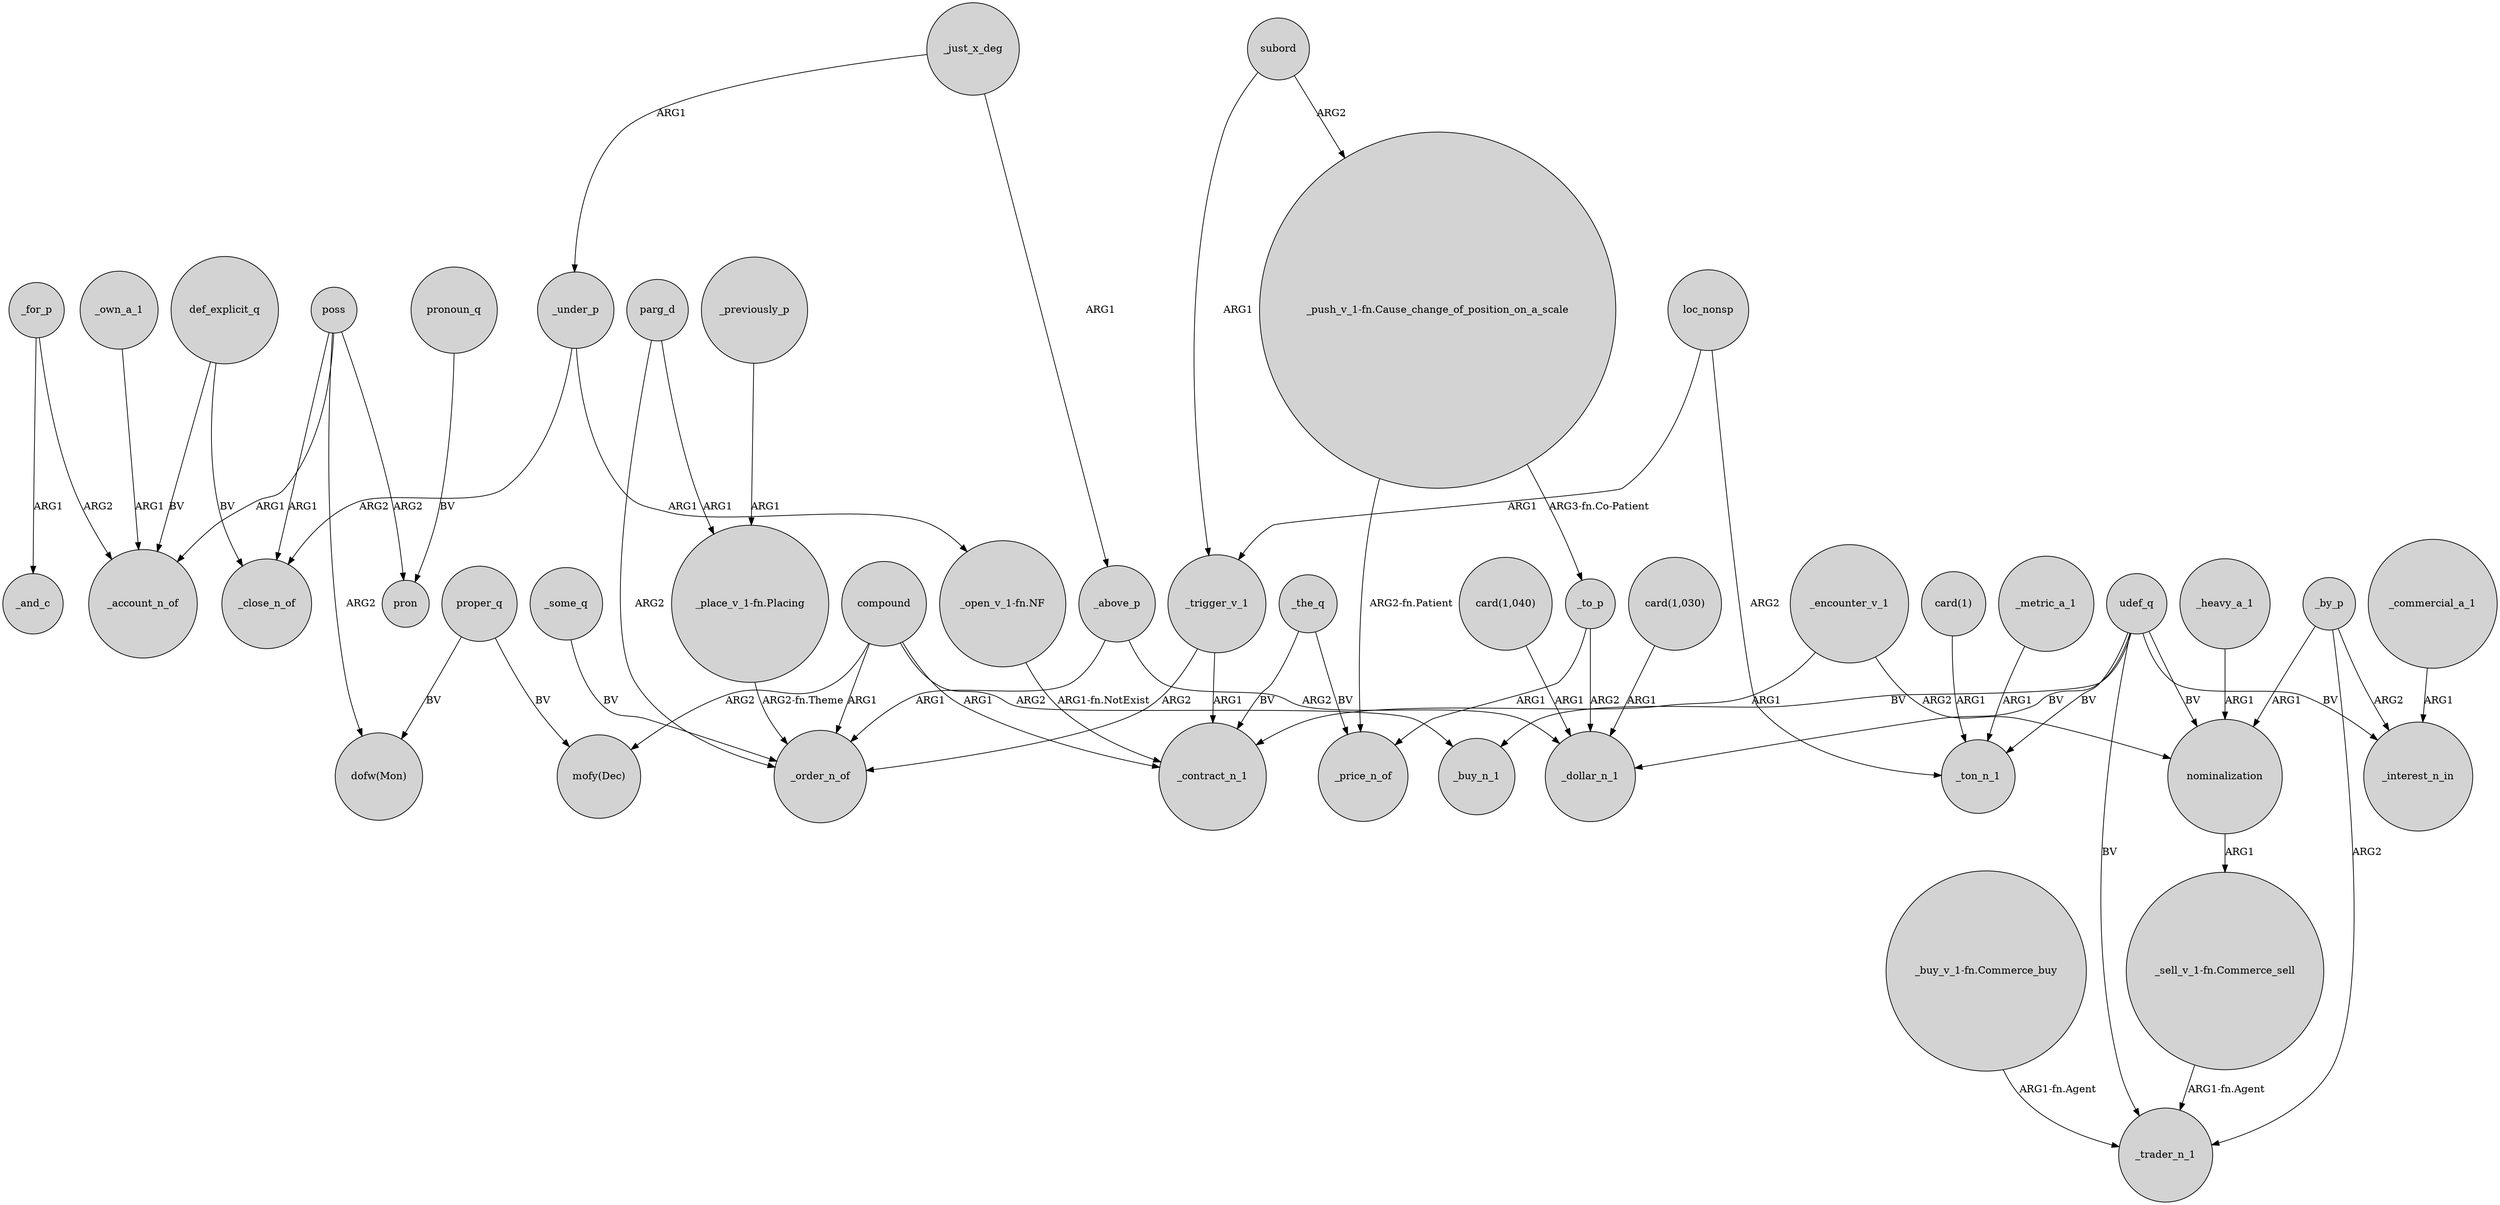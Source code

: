 digraph {
	node [shape=circle style=filled]
	_own_a_1 -> _account_n_of [label=ARG1]
	parg_d -> "_place_v_1-fn.Placing" [label=ARG1]
	_to_p -> _dollar_n_1 [label=ARG2]
	"_open_v_1-fn.NF" -> _contract_n_1 [label="ARG1-fn.NotExist"]
	"_buy_v_1-fn.Commerce_buy" -> _trader_n_1 [label="ARG1-fn.Agent"]
	loc_nonsp -> _ton_n_1 [label=ARG2]
	compound -> _buy_n_1 [label=ARG2]
	poss -> _close_n_of [label=ARG1]
	_for_p -> _and_c [label=ARG1]
	poss -> pron [label=ARG2]
	udef_q -> _trader_n_1 [label=BV]
	_trigger_v_1 -> _contract_n_1 [label=ARG1]
	proper_q -> "mofy(Dec)" [label=BV]
	_to_p -> _price_n_of [label=ARG1]
	_under_p -> _close_n_of [label=ARG2]
	_encounter_v_1 -> nominalization [label=ARG2]
	_for_p -> _account_n_of [label=ARG2]
	_commercial_a_1 -> _interest_n_in [label=ARG1]
	"card(1)" -> _ton_n_1 [label=ARG1]
	udef_q -> _interest_n_in [label=BV]
	udef_q -> _buy_n_1 [label=BV]
	_the_q -> _price_n_of [label=BV]
	compound -> _contract_n_1 [label=ARG1]
	"_push_v_1-fn.Cause_change_of_position_on_a_scale" -> _price_n_of [label="ARG2-fn.Patient"]
	parg_d -> _order_n_of [label=ARG2]
	udef_q -> _ton_n_1 [label=BV]
	_encounter_v_1 -> _contract_n_1 [label=ARG1]
	"card(1,040)" -> _dollar_n_1 [label=ARG1]
	def_explicit_q -> _close_n_of [label=BV]
	"card(1,030)" -> _dollar_n_1 [label=ARG1]
	_heavy_a_1 -> nominalization [label=ARG1]
	_by_p -> nominalization [label=ARG1]
	_the_q -> _contract_n_1 [label=BV]
	nominalization -> "_sell_v_1-fn.Commerce_sell" [label=ARG1]
	poss -> _account_n_of [label=ARG1]
	_trigger_v_1 -> _order_n_of [label=ARG2]
	pronoun_q -> pron [label=BV]
	compound -> _order_n_of [label=ARG1]
	loc_nonsp -> _trigger_v_1 [label=ARG1]
	_just_x_deg -> _above_p [label=ARG1]
	def_explicit_q -> _account_n_of [label=BV]
	proper_q -> "dofw(Mon)" [label=BV]
	_some_q -> _order_n_of [label=BV]
	_metric_a_1 -> _ton_n_1 [label=ARG1]
	"_push_v_1-fn.Cause_change_of_position_on_a_scale" -> _to_p [label="ARG3-fn.Co-Patient"]
	_by_p -> _interest_n_in [label=ARG2]
	udef_q -> nominalization [label=BV]
	_just_x_deg -> _under_p [label=ARG1]
	"_place_v_1-fn.Placing" -> _order_n_of [label="ARG2-fn.Theme"]
	subord -> _trigger_v_1 [label=ARG1]
	_previously_p -> "_place_v_1-fn.Placing" [label=ARG1]
	"_sell_v_1-fn.Commerce_sell" -> _trader_n_1 [label="ARG1-fn.Agent"]
	subord -> "_push_v_1-fn.Cause_change_of_position_on_a_scale" [label=ARG2]
	poss -> "dofw(Mon)" [label=ARG2]
	_above_p -> _order_n_of [label=ARG1]
	_above_p -> _dollar_n_1 [label=ARG2]
	compound -> "mofy(Dec)" [label=ARG2]
	udef_q -> _dollar_n_1 [label=BV]
	_under_p -> "_open_v_1-fn.NF" [label=ARG1]
	_by_p -> _trader_n_1 [label=ARG2]
}
